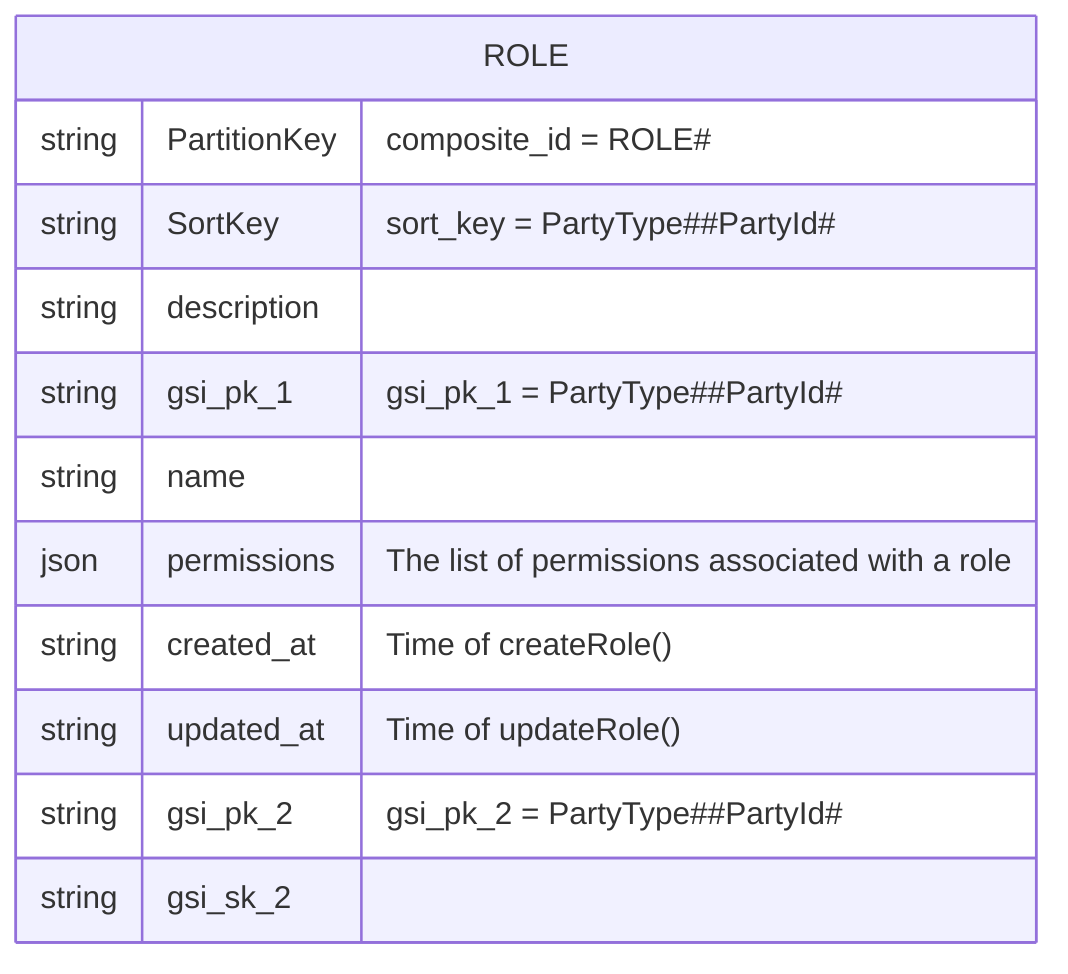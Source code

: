 erDiagram

    ROLE {
        string PartitionKey "composite_id = ROLE#<RoleID>"
        string SortKey "sort_key = PartyType#<party-type>#PartyId#<party-id>"
        string description
        string gsi_pk_1 "gsi_pk_1 = PartyType#<party-type>#PartyId#<party-id>"
        string name
        json permissions "The list of permissions associated with a role"
        string created_at "Time of createRole()"
        string updated_at "Time of updateRole()"
        string gsi_pk_2 "gsi_pk_2 = PartyType#<party-type>#PartyId#<party-id>"
        string gsi_sk_2 "<updated_at>"
    }
